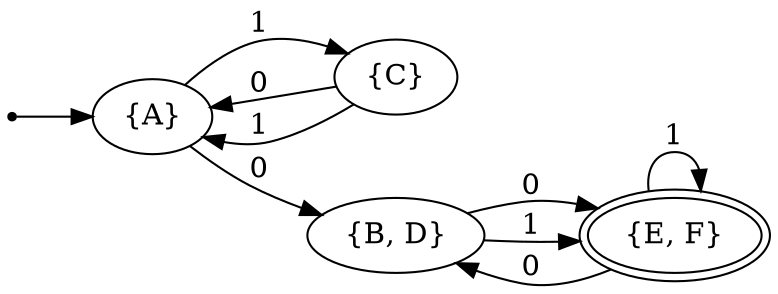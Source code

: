 digraph NFA {
rankdir=LR;
start [shape=point];
start -> "S0" [label=""];
"S0" [label="{A}"];
"S1" [label="{C}"];
"S2" [label="{B, D}"];
"S3" [label="{E, F}" peripheries=2];
"S0" -> "S2" [label="0"];
"S0" -> "S1" [label="1"];
"S1" -> "S0" [label="0"];
"S1" -> "S0" [label="1"];
"S2" -> "S3" [label="0"];
"S2" -> "S3" [label="1"];
"S3" -> "S2" [label="0"];
"S3" -> "S3" [label="1"];
}
